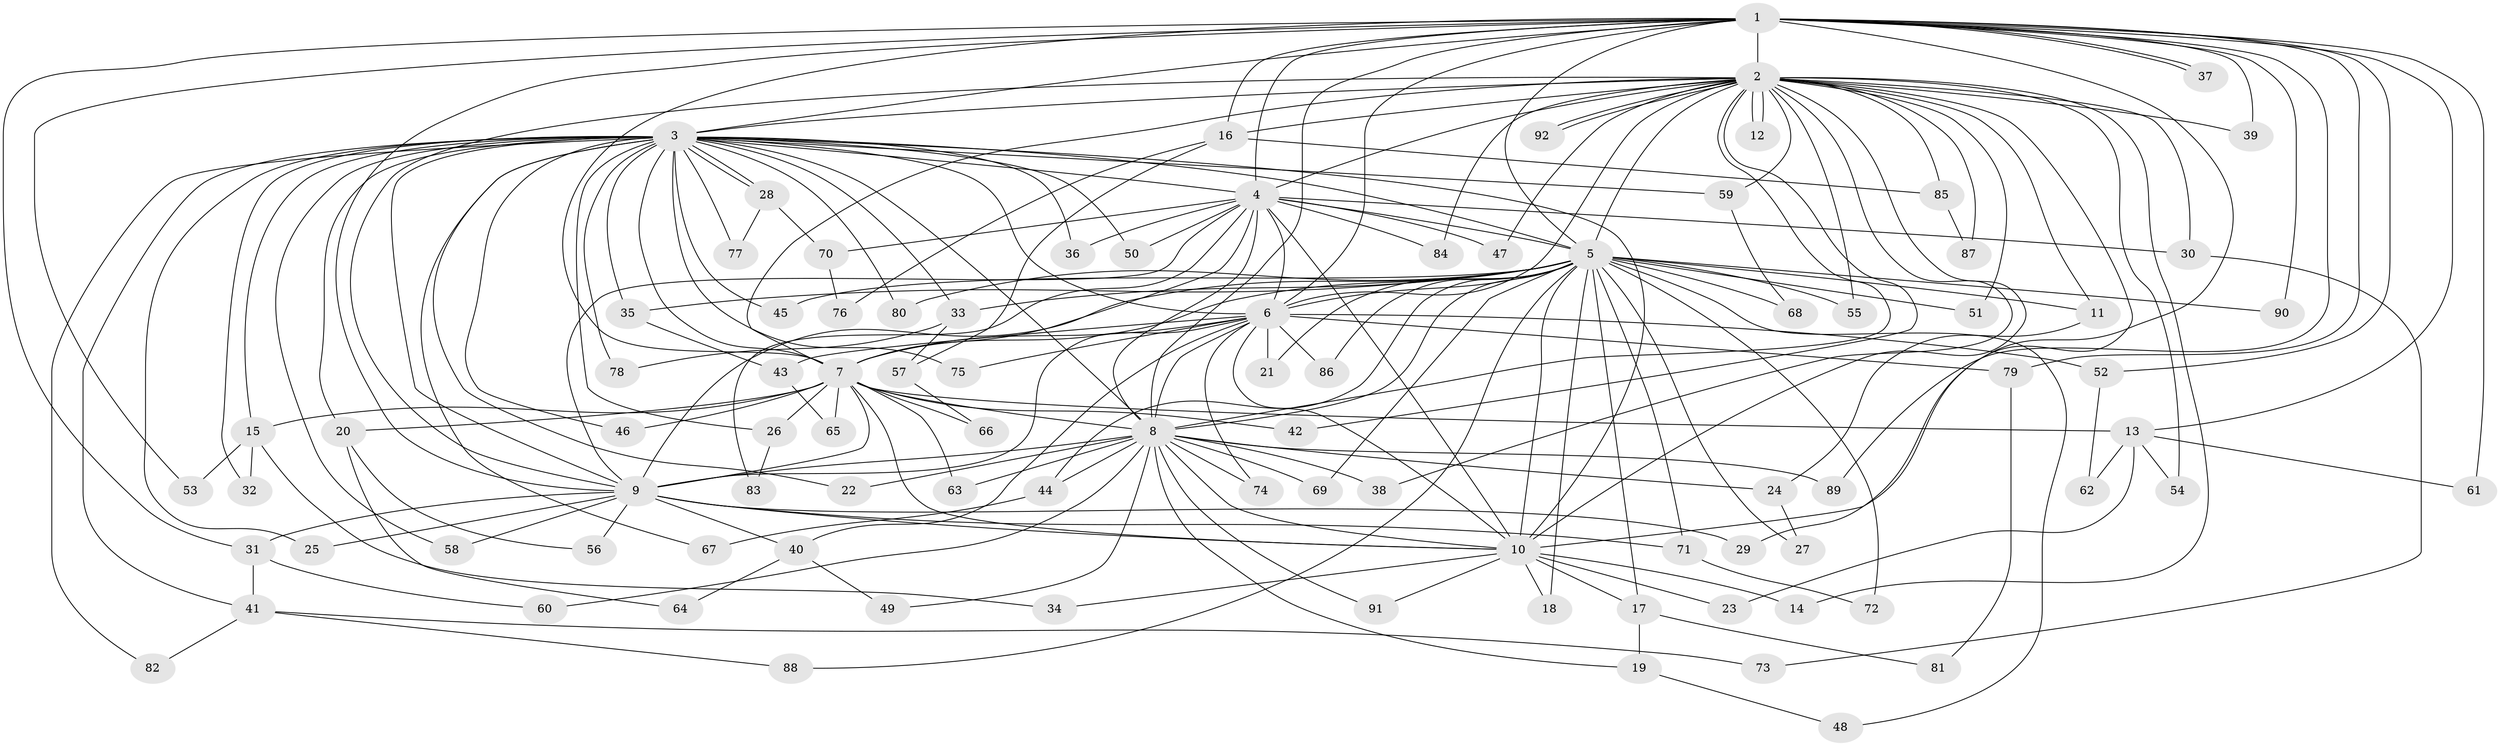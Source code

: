 // coarse degree distribution, {26: 0.028169014084507043, 28: 0.014084507042253521, 19: 0.028169014084507043, 24: 0.014084507042253521, 14: 0.014084507042253521, 13: 0.014084507042253521, 2: 0.6338028169014085, 5: 0.028169014084507043, 6: 0.014084507042253521, 4: 0.056338028169014086, 3: 0.14084507042253522, 1: 0.014084507042253521}
// Generated by graph-tools (version 1.1) at 2025/41/03/06/25 10:41:43]
// undirected, 92 vertices, 209 edges
graph export_dot {
graph [start="1"]
  node [color=gray90,style=filled];
  1;
  2;
  3;
  4;
  5;
  6;
  7;
  8;
  9;
  10;
  11;
  12;
  13;
  14;
  15;
  16;
  17;
  18;
  19;
  20;
  21;
  22;
  23;
  24;
  25;
  26;
  27;
  28;
  29;
  30;
  31;
  32;
  33;
  34;
  35;
  36;
  37;
  38;
  39;
  40;
  41;
  42;
  43;
  44;
  45;
  46;
  47;
  48;
  49;
  50;
  51;
  52;
  53;
  54;
  55;
  56;
  57;
  58;
  59;
  60;
  61;
  62;
  63;
  64;
  65;
  66;
  67;
  68;
  69;
  70;
  71;
  72;
  73;
  74;
  75;
  76;
  77;
  78;
  79;
  80;
  81;
  82;
  83;
  84;
  85;
  86;
  87;
  88;
  89;
  90;
  91;
  92;
  1 -- 2;
  1 -- 3;
  1 -- 4;
  1 -- 5;
  1 -- 6;
  1 -- 7;
  1 -- 8;
  1 -- 9;
  1 -- 10;
  1 -- 13;
  1 -- 16;
  1 -- 31;
  1 -- 37;
  1 -- 37;
  1 -- 39;
  1 -- 52;
  1 -- 53;
  1 -- 61;
  1 -- 79;
  1 -- 89;
  1 -- 90;
  2 -- 3;
  2 -- 4;
  2 -- 5;
  2 -- 6;
  2 -- 7;
  2 -- 8;
  2 -- 9;
  2 -- 10;
  2 -- 11;
  2 -- 12;
  2 -- 12;
  2 -- 14;
  2 -- 16;
  2 -- 29;
  2 -- 30;
  2 -- 38;
  2 -- 39;
  2 -- 42;
  2 -- 47;
  2 -- 51;
  2 -- 54;
  2 -- 55;
  2 -- 59;
  2 -- 84;
  2 -- 85;
  2 -- 87;
  2 -- 92;
  2 -- 92;
  3 -- 4;
  3 -- 5;
  3 -- 6;
  3 -- 7;
  3 -- 8;
  3 -- 9;
  3 -- 10;
  3 -- 15;
  3 -- 20;
  3 -- 22;
  3 -- 25;
  3 -- 26;
  3 -- 28;
  3 -- 28;
  3 -- 32;
  3 -- 33;
  3 -- 35;
  3 -- 36;
  3 -- 41;
  3 -- 45;
  3 -- 46;
  3 -- 50;
  3 -- 58;
  3 -- 59;
  3 -- 67;
  3 -- 75;
  3 -- 77;
  3 -- 78;
  3 -- 80;
  3 -- 82;
  4 -- 5;
  4 -- 6;
  4 -- 7;
  4 -- 8;
  4 -- 9;
  4 -- 10;
  4 -- 30;
  4 -- 36;
  4 -- 47;
  4 -- 50;
  4 -- 70;
  4 -- 83;
  4 -- 84;
  5 -- 6;
  5 -- 7;
  5 -- 8;
  5 -- 9;
  5 -- 10;
  5 -- 11;
  5 -- 17;
  5 -- 18;
  5 -- 21;
  5 -- 27;
  5 -- 33;
  5 -- 35;
  5 -- 44;
  5 -- 45;
  5 -- 48;
  5 -- 51;
  5 -- 55;
  5 -- 68;
  5 -- 69;
  5 -- 71;
  5 -- 72;
  5 -- 80;
  5 -- 86;
  5 -- 88;
  5 -- 90;
  6 -- 7;
  6 -- 8;
  6 -- 9;
  6 -- 10;
  6 -- 21;
  6 -- 40;
  6 -- 43;
  6 -- 52;
  6 -- 74;
  6 -- 75;
  6 -- 79;
  6 -- 86;
  7 -- 8;
  7 -- 9;
  7 -- 10;
  7 -- 13;
  7 -- 15;
  7 -- 20;
  7 -- 26;
  7 -- 42;
  7 -- 46;
  7 -- 63;
  7 -- 65;
  7 -- 66;
  8 -- 9;
  8 -- 10;
  8 -- 19;
  8 -- 22;
  8 -- 24;
  8 -- 38;
  8 -- 44;
  8 -- 49;
  8 -- 60;
  8 -- 63;
  8 -- 69;
  8 -- 74;
  8 -- 89;
  8 -- 91;
  9 -- 10;
  9 -- 25;
  9 -- 29;
  9 -- 31;
  9 -- 40;
  9 -- 56;
  9 -- 58;
  9 -- 71;
  10 -- 14;
  10 -- 17;
  10 -- 18;
  10 -- 23;
  10 -- 34;
  10 -- 91;
  11 -- 24;
  13 -- 23;
  13 -- 54;
  13 -- 61;
  13 -- 62;
  15 -- 32;
  15 -- 34;
  15 -- 53;
  16 -- 57;
  16 -- 76;
  16 -- 85;
  17 -- 19;
  17 -- 81;
  19 -- 48;
  20 -- 56;
  20 -- 64;
  24 -- 27;
  26 -- 83;
  28 -- 70;
  28 -- 77;
  30 -- 73;
  31 -- 41;
  31 -- 60;
  33 -- 57;
  33 -- 78;
  35 -- 43;
  40 -- 49;
  40 -- 64;
  41 -- 73;
  41 -- 82;
  41 -- 88;
  43 -- 65;
  44 -- 67;
  52 -- 62;
  57 -- 66;
  59 -- 68;
  70 -- 76;
  71 -- 72;
  79 -- 81;
  85 -- 87;
}
